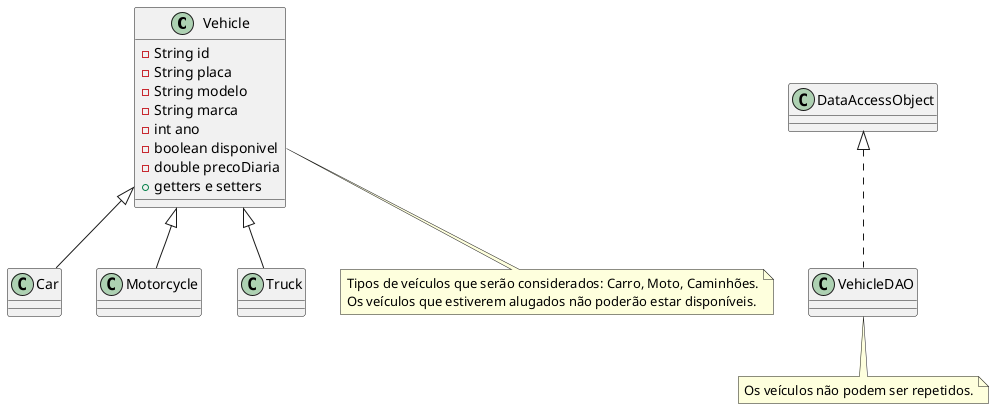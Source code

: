 @startuml
class Vehicle {
    -String id
    -String placa
    -String modelo
    -String marca
    -int ano
    -boolean disponivel
    -double precoDiaria
    +getters e setters
}
class Car
class Motorcycle
class Truck
class VehicleDAO

Vehicle <|-- Car
Vehicle <|-- Motorcycle
Vehicle <|-- Truck
DataAccessObject <|.. VehicleDAO

note "Tipos de veículos que serão considerados: Carro, Moto, Caminhões.\nOs veículos que estiverem alugados não poderão estar disponíveis." as N1
Vehicle .. N1

note "Os veículos não podem ser repetidos." as N2
VehicleDAO .. N2
@enduml
